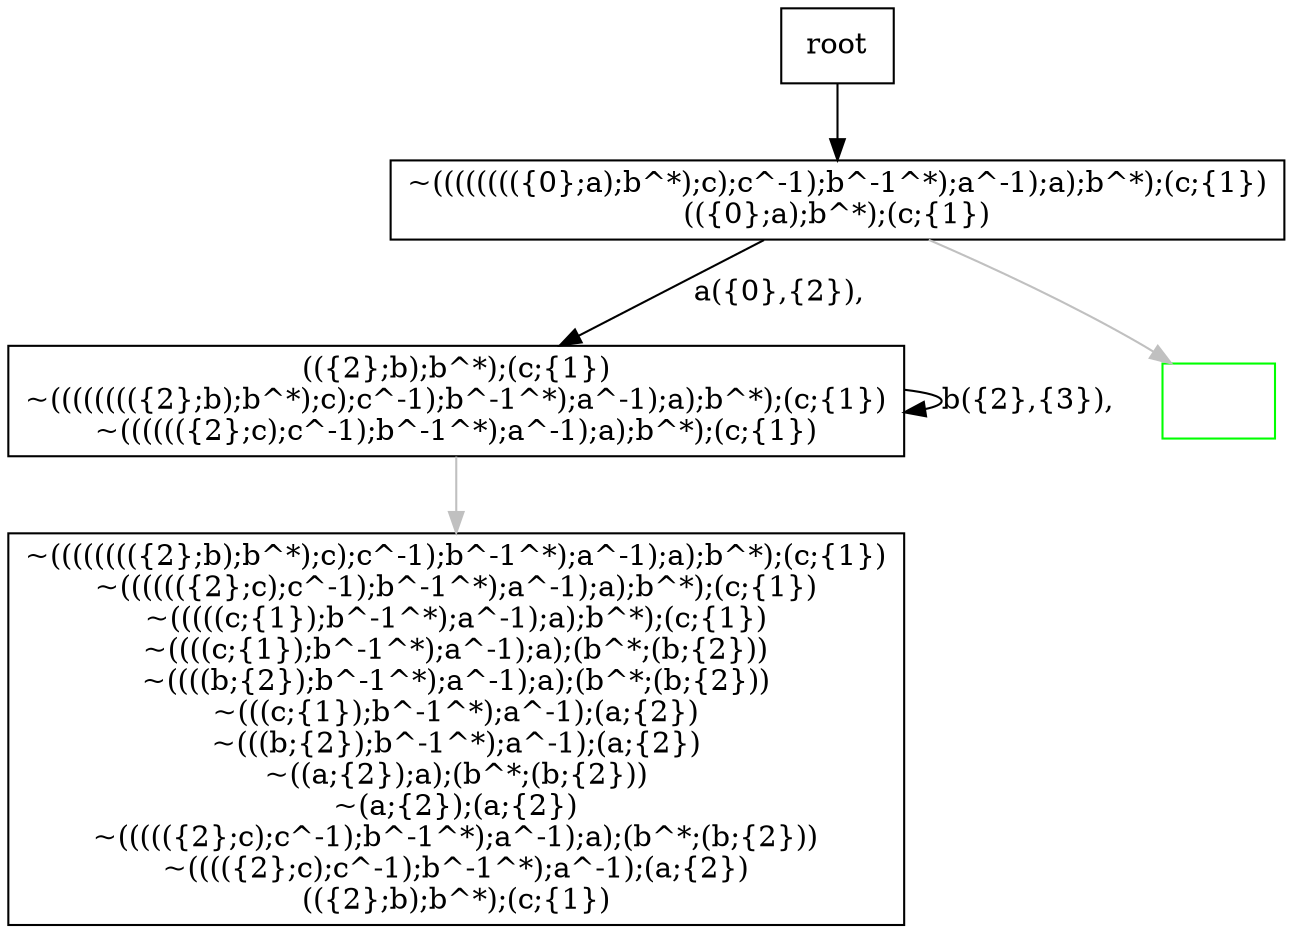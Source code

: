 digraph {
node[shape="box"]
N0x12f005ec0[tooltip="1585361820027547499

", label="~(((((((({0};a);b^*);c);c^-1);b^-1^*);a^-1);a);b^*);(c;{1})
(({0};a);b^*);(c;{1})
"];
N0x12f005ec0 -> N0x12f028590[label ="a({0},{2}), 
"];
N0x12f005ec0 -> N0x12f00d100[color="grey", label ="
"];
N0x12f028590[tooltip="9020027867426883216

", label="(({2};b);b^*);(c;{1})
~(((((((({2};b);b^*);c);c^-1);b^-1^*);a^-1);a);b^*);(c;{1})
~(((((({2};c);c^-1);b^-1^*);a^-1);a);b^*);(c;{1})
"];
N0x12f028590 -> N0x12f028590[label ="b({2},{3}), 
"];
N0x12f028590 -> N0x12d65ad90[color="grey", label ="
"];
N0x12d65ad90[tooltip="11070709362593769266

", label="~(((((((({2};b);b^*);c);c^-1);b^-1^*);a^-1);a);b^*);(c;{1})
~(((((({2};c);c^-1);b^-1^*);a^-1);a);b^*);(c;{1})
~(((((c;{1});b^-1^*);a^-1);a);b^*);(c;{1})
~((((c;{1});b^-1^*);a^-1);a);(b^*;(b;{2}))
~((((b;{2});b^-1^*);a^-1);a);(b^*;(b;{2}))
~(((c;{1});b^-1^*);a^-1);(a;{2})
~(((b;{2});b^-1^*);a^-1);(a;{2})
~((a;{2});a);(b^*;(b;{2}))
~(a;{2});(a;{2})
~((((({2};c);c^-1);b^-1^*);a^-1);a);(b^*;(b;{2}))
~(((({2};c);c^-1);b^-1^*);a^-1);(a;{2})
(({2};b);b^*);(c;{1})
"];
N0x12f00d100[tooltip="0

", label="", color=green];
root -> N0x12f005ec0;
}
